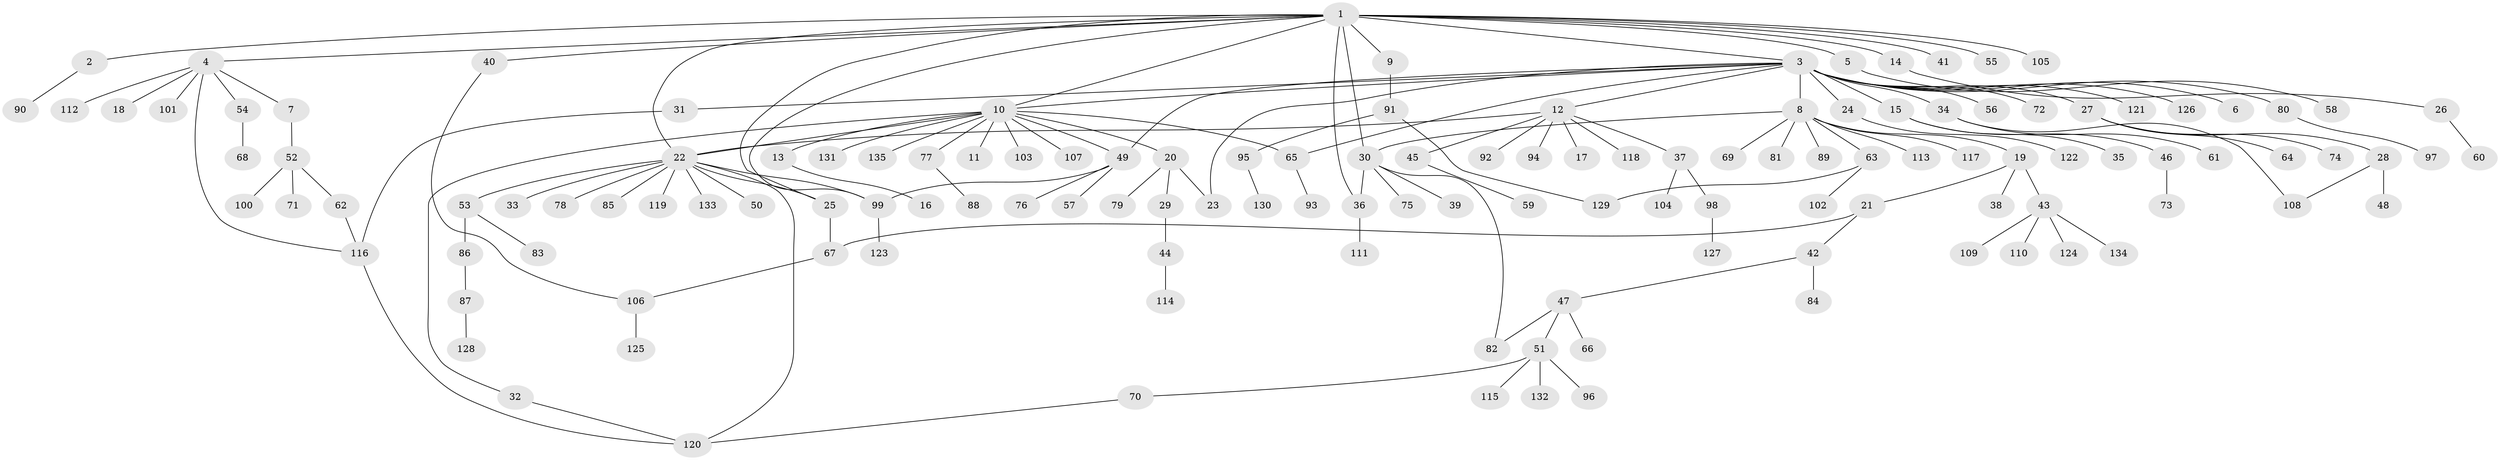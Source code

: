// coarse degree distribution, {2: 0.14814814814814814, 3: 0.12962962962962962, 4: 0.07407407407407407, 6: 0.018518518518518517, 1: 0.5185185185185185, 5: 0.037037037037037035, 11: 0.037037037037037035, 10: 0.018518518518518517, 15: 0.018518518518518517}
// Generated by graph-tools (version 1.1) at 2025/36/03/04/25 23:36:42]
// undirected, 135 vertices, 155 edges
graph export_dot {
  node [color=gray90,style=filled];
  1;
  2;
  3;
  4;
  5;
  6;
  7;
  8;
  9;
  10;
  11;
  12;
  13;
  14;
  15;
  16;
  17;
  18;
  19;
  20;
  21;
  22;
  23;
  24;
  25;
  26;
  27;
  28;
  29;
  30;
  31;
  32;
  33;
  34;
  35;
  36;
  37;
  38;
  39;
  40;
  41;
  42;
  43;
  44;
  45;
  46;
  47;
  48;
  49;
  50;
  51;
  52;
  53;
  54;
  55;
  56;
  57;
  58;
  59;
  60;
  61;
  62;
  63;
  64;
  65;
  66;
  67;
  68;
  69;
  70;
  71;
  72;
  73;
  74;
  75;
  76;
  77;
  78;
  79;
  80;
  81;
  82;
  83;
  84;
  85;
  86;
  87;
  88;
  89;
  90;
  91;
  92;
  93;
  94;
  95;
  96;
  97;
  98;
  99;
  100;
  101;
  102;
  103;
  104;
  105;
  106;
  107;
  108;
  109;
  110;
  111;
  112;
  113;
  114;
  115;
  116;
  117;
  118;
  119;
  120;
  121;
  122;
  123;
  124;
  125;
  126;
  127;
  128;
  129;
  130;
  131;
  132;
  133;
  134;
  135;
  1 -- 2;
  1 -- 3;
  1 -- 4;
  1 -- 5;
  1 -- 9;
  1 -- 10;
  1 -- 14;
  1 -- 22;
  1 -- 25;
  1 -- 30;
  1 -- 36;
  1 -- 40;
  1 -- 41;
  1 -- 55;
  1 -- 99;
  1 -- 105;
  2 -- 90;
  3 -- 6;
  3 -- 8;
  3 -- 10;
  3 -- 12;
  3 -- 15;
  3 -- 23;
  3 -- 24;
  3 -- 27;
  3 -- 31;
  3 -- 34;
  3 -- 49;
  3 -- 56;
  3 -- 65;
  3 -- 72;
  3 -- 80;
  3 -- 121;
  3 -- 126;
  4 -- 7;
  4 -- 18;
  4 -- 54;
  4 -- 101;
  4 -- 112;
  4 -- 116;
  5 -- 58;
  7 -- 52;
  8 -- 19;
  8 -- 30;
  8 -- 63;
  8 -- 69;
  8 -- 81;
  8 -- 89;
  8 -- 113;
  8 -- 117;
  9 -- 91;
  10 -- 11;
  10 -- 13;
  10 -- 20;
  10 -- 22;
  10 -- 32;
  10 -- 49;
  10 -- 65;
  10 -- 77;
  10 -- 103;
  10 -- 107;
  10 -- 131;
  10 -- 135;
  12 -- 17;
  12 -- 22;
  12 -- 37;
  12 -- 45;
  12 -- 92;
  12 -- 94;
  12 -- 118;
  13 -- 16;
  14 -- 26;
  15 -- 35;
  15 -- 46;
  19 -- 21;
  19 -- 38;
  19 -- 43;
  20 -- 23;
  20 -- 29;
  20 -- 79;
  21 -- 42;
  21 -- 67;
  22 -- 25;
  22 -- 33;
  22 -- 50;
  22 -- 53;
  22 -- 78;
  22 -- 85;
  22 -- 99;
  22 -- 119;
  22 -- 120;
  22 -- 133;
  24 -- 122;
  25 -- 67;
  26 -- 60;
  27 -- 28;
  27 -- 64;
  27 -- 74;
  28 -- 48;
  28 -- 108;
  29 -- 44;
  30 -- 36;
  30 -- 39;
  30 -- 75;
  30 -- 82;
  31 -- 116;
  32 -- 120;
  34 -- 61;
  34 -- 108;
  36 -- 111;
  37 -- 98;
  37 -- 104;
  40 -- 106;
  42 -- 47;
  42 -- 84;
  43 -- 109;
  43 -- 110;
  43 -- 124;
  43 -- 134;
  44 -- 114;
  45 -- 59;
  46 -- 73;
  47 -- 51;
  47 -- 66;
  47 -- 82;
  49 -- 57;
  49 -- 76;
  49 -- 99;
  51 -- 70;
  51 -- 96;
  51 -- 115;
  51 -- 132;
  52 -- 62;
  52 -- 71;
  52 -- 100;
  53 -- 83;
  53 -- 86;
  54 -- 68;
  62 -- 116;
  63 -- 102;
  63 -- 129;
  65 -- 93;
  67 -- 106;
  70 -- 120;
  77 -- 88;
  80 -- 97;
  86 -- 87;
  87 -- 128;
  91 -- 95;
  91 -- 129;
  95 -- 130;
  98 -- 127;
  99 -- 123;
  106 -- 125;
  116 -- 120;
}
